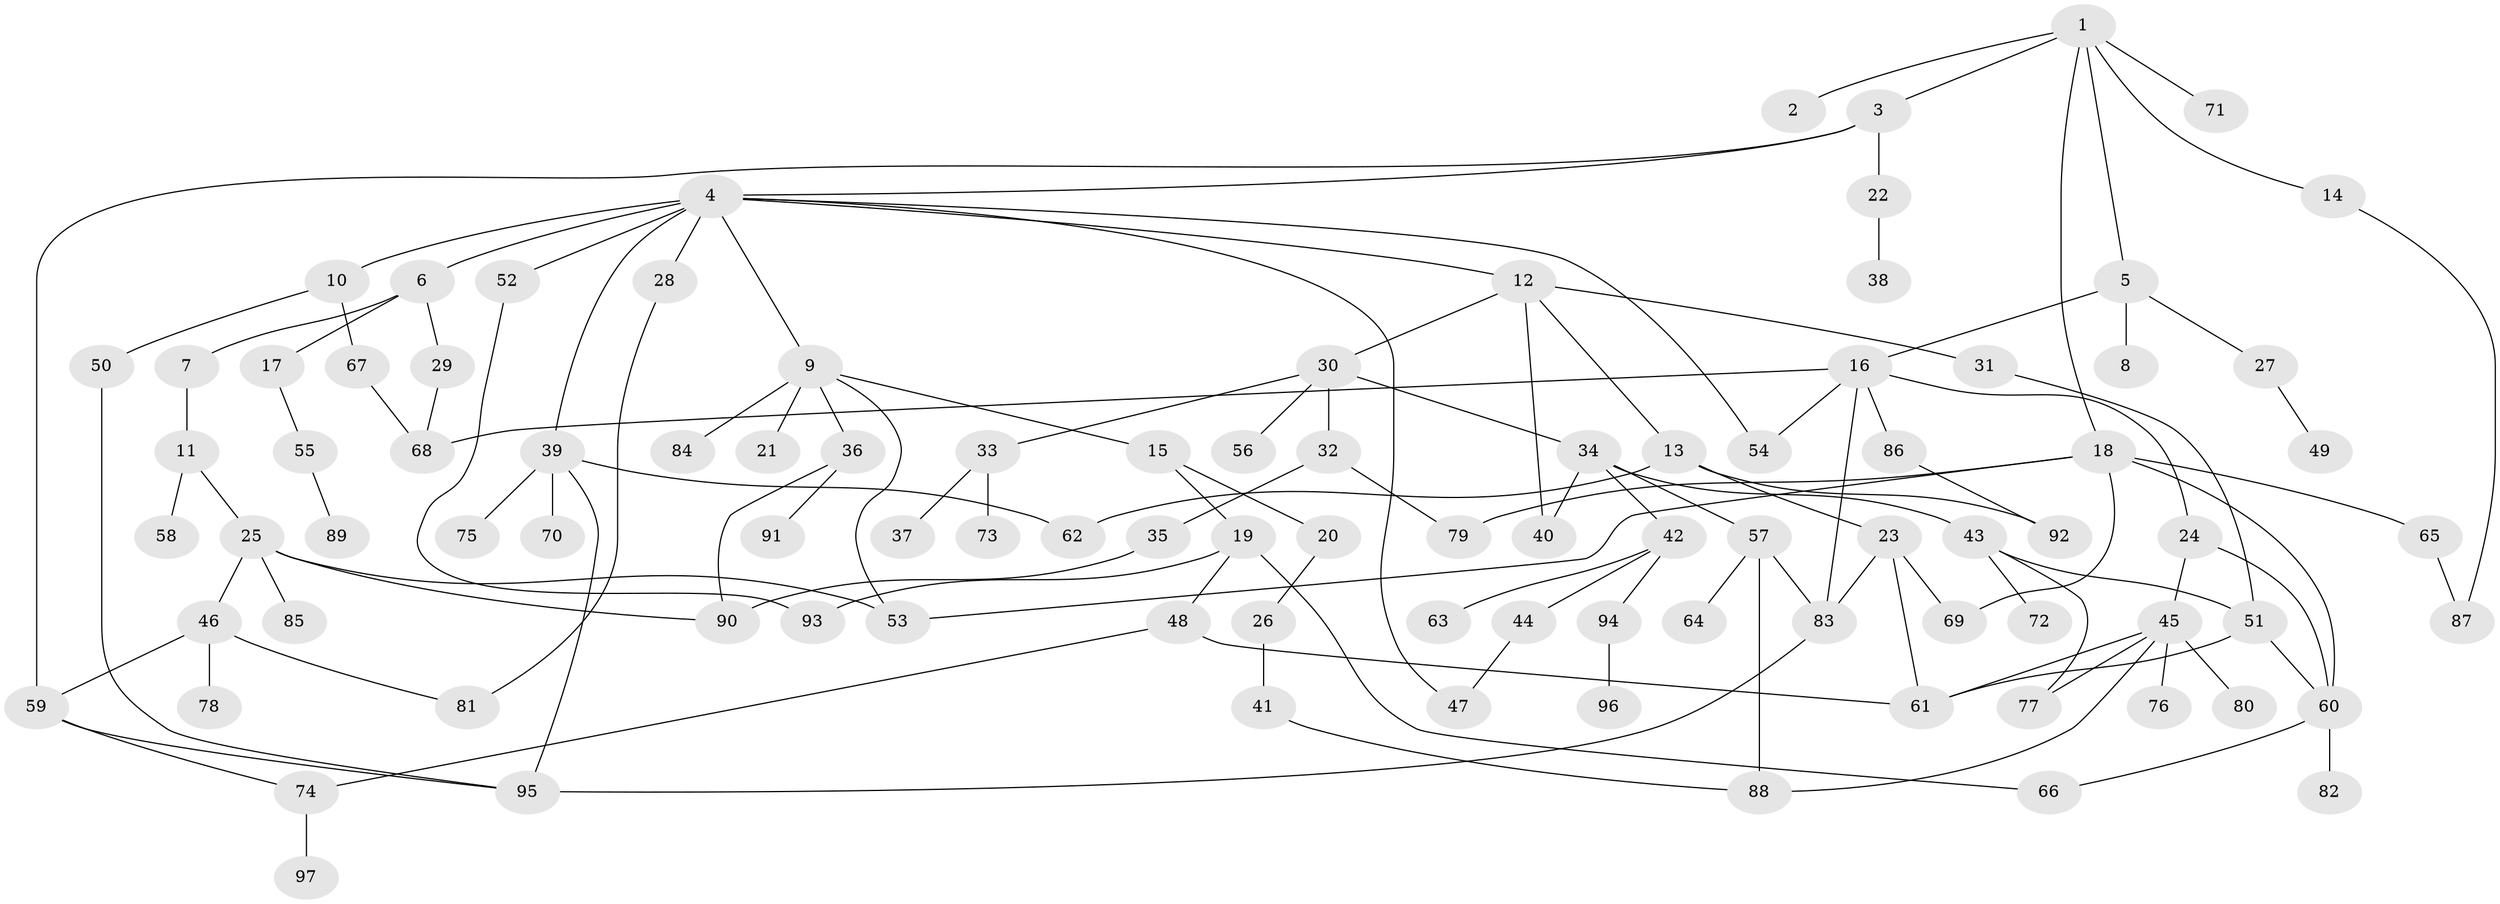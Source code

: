 // coarse degree distribution, {4: 0.14705882352941177, 10: 0.014705882352941176, 2: 0.2647058823529412, 3: 0.22058823529411764, 5: 0.07352941176470588, 1: 0.20588235294117646, 6: 0.07352941176470588}
// Generated by graph-tools (version 1.1) at 2025/36/03/04/25 23:36:02]
// undirected, 97 vertices, 129 edges
graph export_dot {
  node [color=gray90,style=filled];
  1;
  2;
  3;
  4;
  5;
  6;
  7;
  8;
  9;
  10;
  11;
  12;
  13;
  14;
  15;
  16;
  17;
  18;
  19;
  20;
  21;
  22;
  23;
  24;
  25;
  26;
  27;
  28;
  29;
  30;
  31;
  32;
  33;
  34;
  35;
  36;
  37;
  38;
  39;
  40;
  41;
  42;
  43;
  44;
  45;
  46;
  47;
  48;
  49;
  50;
  51;
  52;
  53;
  54;
  55;
  56;
  57;
  58;
  59;
  60;
  61;
  62;
  63;
  64;
  65;
  66;
  67;
  68;
  69;
  70;
  71;
  72;
  73;
  74;
  75;
  76;
  77;
  78;
  79;
  80;
  81;
  82;
  83;
  84;
  85;
  86;
  87;
  88;
  89;
  90;
  91;
  92;
  93;
  94;
  95;
  96;
  97;
  1 -- 2;
  1 -- 3;
  1 -- 5;
  1 -- 14;
  1 -- 18;
  1 -- 71;
  3 -- 4;
  3 -- 22;
  3 -- 59;
  4 -- 6;
  4 -- 9;
  4 -- 10;
  4 -- 12;
  4 -- 28;
  4 -- 39;
  4 -- 52;
  4 -- 54;
  4 -- 47;
  5 -- 8;
  5 -- 16;
  5 -- 27;
  6 -- 7;
  6 -- 17;
  6 -- 29;
  7 -- 11;
  9 -- 15;
  9 -- 21;
  9 -- 36;
  9 -- 84;
  9 -- 53;
  10 -- 50;
  10 -- 67;
  11 -- 25;
  11 -- 58;
  12 -- 13;
  12 -- 30;
  12 -- 31;
  12 -- 40;
  13 -- 23;
  13 -- 62;
  13 -- 92;
  14 -- 87;
  15 -- 19;
  15 -- 20;
  16 -- 24;
  16 -- 86;
  16 -- 83;
  16 -- 68;
  16 -- 54;
  17 -- 55;
  18 -- 65;
  18 -- 79;
  18 -- 53;
  18 -- 60;
  18 -- 69;
  19 -- 48;
  19 -- 93;
  19 -- 66;
  20 -- 26;
  22 -- 38;
  23 -- 61;
  23 -- 69;
  23 -- 83;
  24 -- 45;
  24 -- 60;
  25 -- 46;
  25 -- 53;
  25 -- 85;
  25 -- 90;
  26 -- 41;
  27 -- 49;
  28 -- 81;
  29 -- 68;
  30 -- 32;
  30 -- 33;
  30 -- 34;
  30 -- 56;
  31 -- 51;
  32 -- 35;
  32 -- 79;
  33 -- 37;
  33 -- 73;
  34 -- 42;
  34 -- 43;
  34 -- 57;
  34 -- 40;
  35 -- 90;
  36 -- 91;
  36 -- 90;
  39 -- 70;
  39 -- 75;
  39 -- 62;
  39 -- 95;
  41 -- 88;
  42 -- 44;
  42 -- 63;
  42 -- 94;
  43 -- 51;
  43 -- 72;
  43 -- 77;
  44 -- 47;
  45 -- 76;
  45 -- 80;
  45 -- 61;
  45 -- 77;
  45 -- 88;
  46 -- 78;
  46 -- 59;
  46 -- 81;
  48 -- 74;
  48 -- 61;
  50 -- 95;
  51 -- 60;
  51 -- 61;
  52 -- 93;
  55 -- 89;
  57 -- 64;
  57 -- 83;
  57 -- 88;
  59 -- 95;
  59 -- 74;
  60 -- 66;
  60 -- 82;
  65 -- 87;
  67 -- 68;
  74 -- 97;
  83 -- 95;
  86 -- 92;
  94 -- 96;
}
